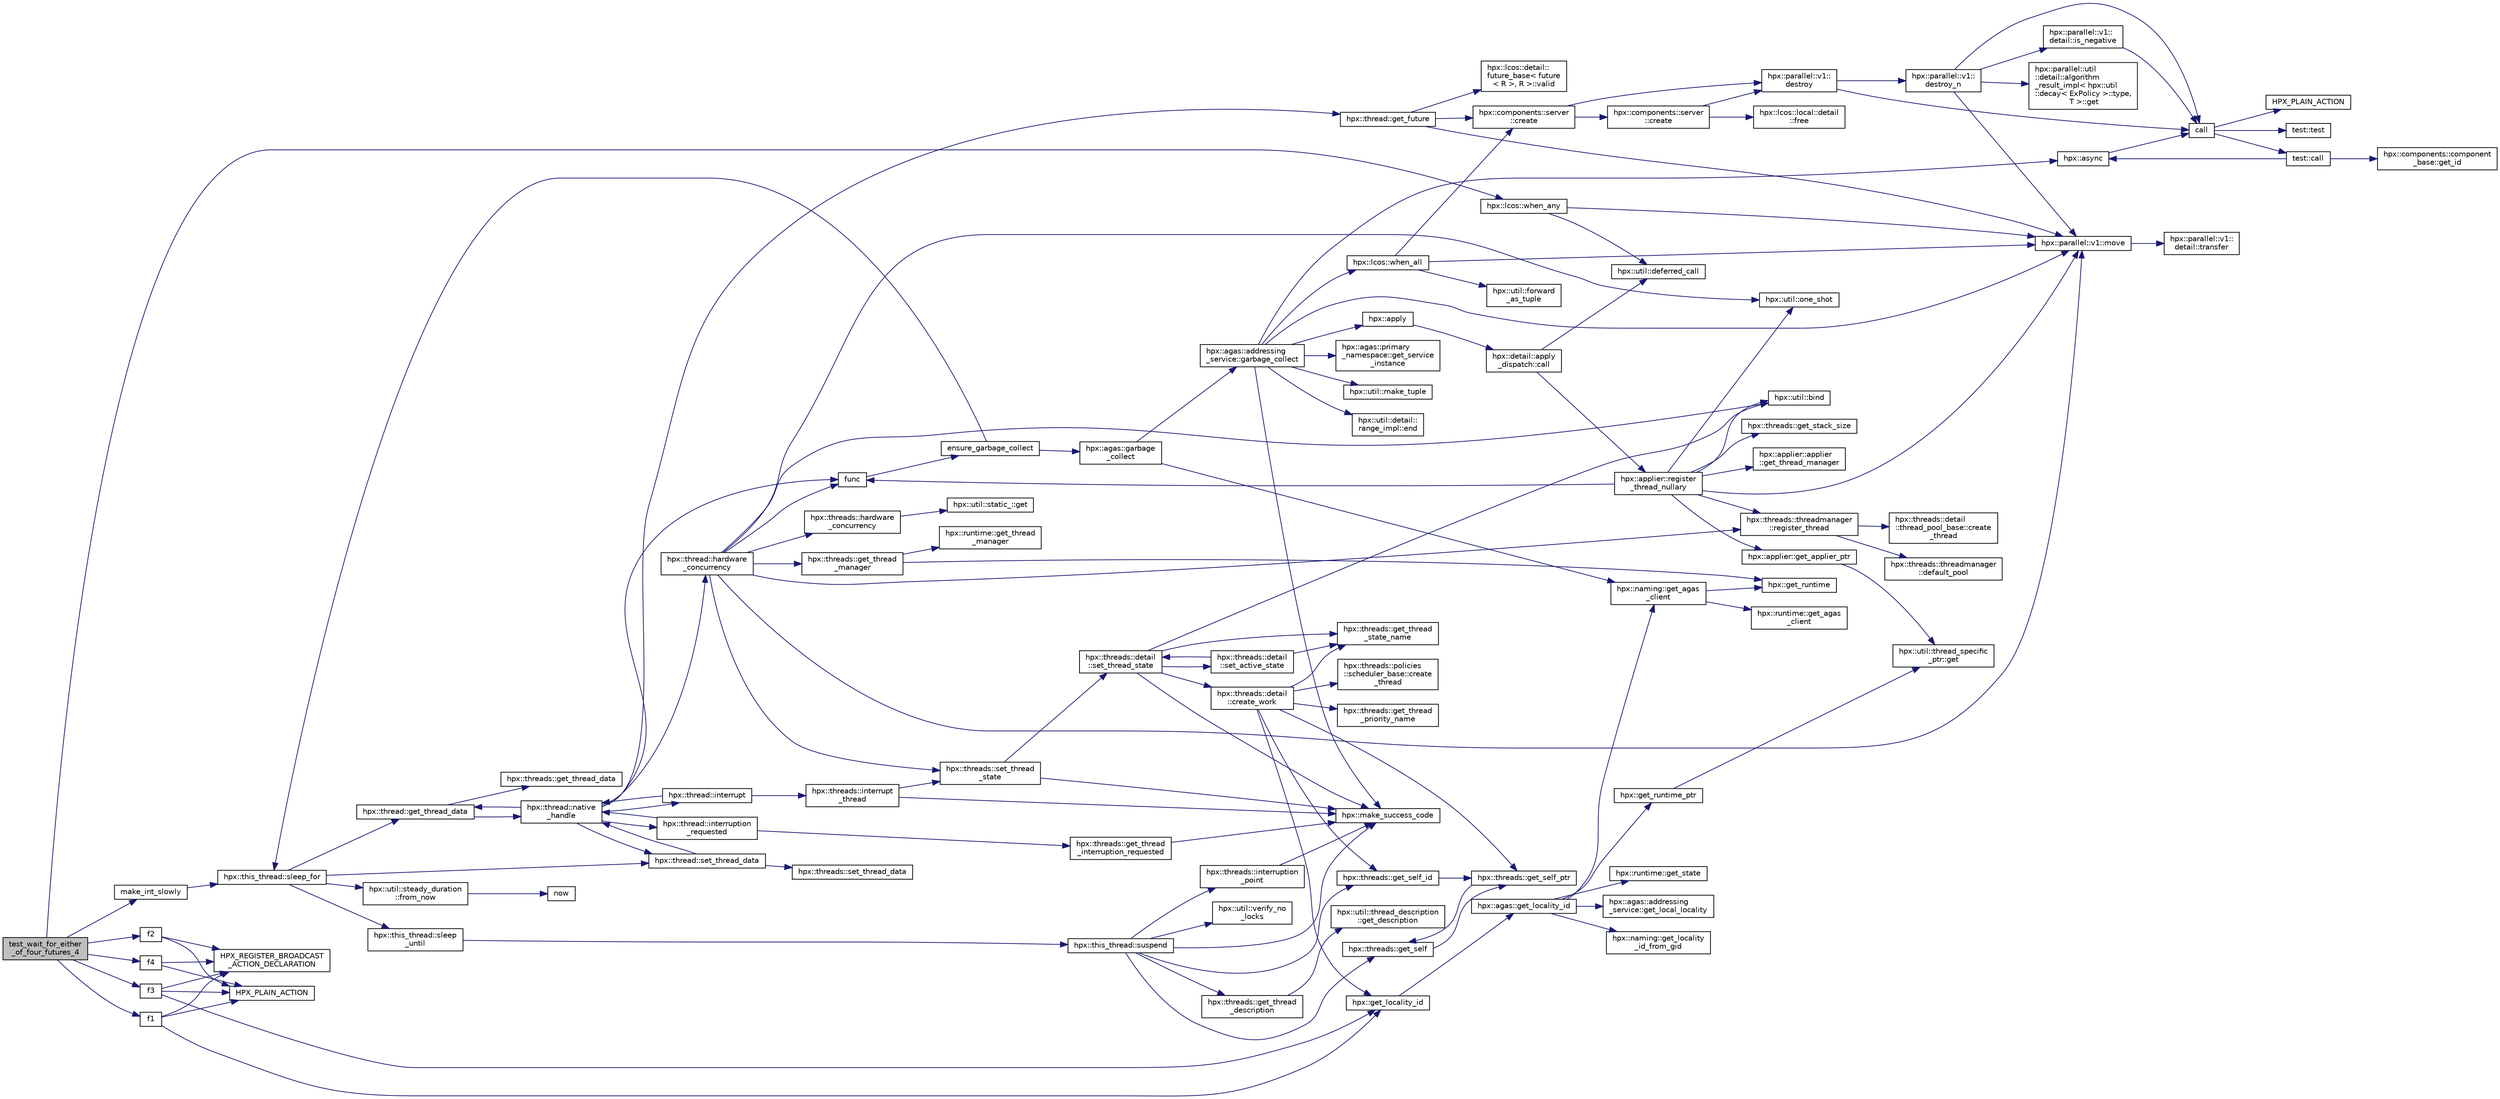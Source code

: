 digraph "test_wait_for_either_of_four_futures_4"
{
  edge [fontname="Helvetica",fontsize="10",labelfontname="Helvetica",labelfontsize="10"];
  node [fontname="Helvetica",fontsize="10",shape=record];
  rankdir="LR";
  Node1939 [label="test_wait_for_either\l_of_four_futures_4",height=0.2,width=0.4,color="black", fillcolor="grey75", style="filled", fontcolor="black"];
  Node1939 -> Node1940 [color="midnightblue",fontsize="10",style="solid",fontname="Helvetica"];
  Node1940 [label="make_int_slowly",height=0.2,width=0.4,color="black", fillcolor="white", style="filled",URL="$d3/d69/shared__future_8cpp.html#a705c7614d231fc70ec236f627c8287f1"];
  Node1940 -> Node1941 [color="midnightblue",fontsize="10",style="solid",fontname="Helvetica"];
  Node1941 [label="hpx::this_thread::sleep_for",height=0.2,width=0.4,color="black", fillcolor="white", style="filled",URL="$d9/d52/namespacehpx_1_1this__thread.html#afc042a5a5fa52eef2d1d177a343435cf"];
  Node1941 -> Node1942 [color="midnightblue",fontsize="10",style="solid",fontname="Helvetica"];
  Node1942 [label="hpx::this_thread::sleep\l_until",height=0.2,width=0.4,color="black", fillcolor="white", style="filled",URL="$d9/d52/namespacehpx_1_1this__thread.html#ae12a853980115b23ff0ab8ca06622658"];
  Node1942 -> Node1943 [color="midnightblue",fontsize="10",style="solid",fontname="Helvetica"];
  Node1943 [label="hpx::this_thread::suspend",height=0.2,width=0.4,color="black", fillcolor="white", style="filled",URL="$d9/d52/namespacehpx_1_1this__thread.html#aca220026fb3014c0881d129fe31c0073"];
  Node1943 -> Node1944 [color="midnightblue",fontsize="10",style="solid",fontname="Helvetica"];
  Node1944 [label="hpx::threads::get_self",height=0.2,width=0.4,color="black", fillcolor="white", style="filled",URL="$d7/d28/namespacehpx_1_1threads.html#a07daf4d6d29233f20d66d41ab7b5b8e8"];
  Node1944 -> Node1945 [color="midnightblue",fontsize="10",style="solid",fontname="Helvetica"];
  Node1945 [label="hpx::threads::get_self_ptr",height=0.2,width=0.4,color="black", fillcolor="white", style="filled",URL="$d7/d28/namespacehpx_1_1threads.html#a22877ae347ad884cde3a51397dad6c53"];
  Node1945 -> Node1944 [color="midnightblue",fontsize="10",style="solid",fontname="Helvetica"];
  Node1943 -> Node1946 [color="midnightblue",fontsize="10",style="solid",fontname="Helvetica"];
  Node1946 [label="hpx::threads::get_self_id",height=0.2,width=0.4,color="black", fillcolor="white", style="filled",URL="$d7/d28/namespacehpx_1_1threads.html#afafe0f900b9fac3d4ed3c747625c1cfe"];
  Node1946 -> Node1945 [color="midnightblue",fontsize="10",style="solid",fontname="Helvetica"];
  Node1943 -> Node1947 [color="midnightblue",fontsize="10",style="solid",fontname="Helvetica"];
  Node1947 [label="hpx::threads::interruption\l_point",height=0.2,width=0.4,color="black", fillcolor="white", style="filled",URL="$d7/d28/namespacehpx_1_1threads.html#ada6ec56a12b050707311d8c628089059"];
  Node1947 -> Node1948 [color="midnightblue",fontsize="10",style="solid",fontname="Helvetica"];
  Node1948 [label="hpx::make_success_code",height=0.2,width=0.4,color="black", fillcolor="white", style="filled",URL="$d8/d83/namespacehpx.html#a0e8512a8f49e2a6c8185061181419d8f",tooltip="Returns error_code(hpx::success, \"success\", mode). "];
  Node1943 -> Node1949 [color="midnightblue",fontsize="10",style="solid",fontname="Helvetica"];
  Node1949 [label="hpx::util::verify_no\l_locks",height=0.2,width=0.4,color="black", fillcolor="white", style="filled",URL="$df/dad/namespacehpx_1_1util.html#ae0e1837ee6f09b79b26c2e788d2e9fc9"];
  Node1943 -> Node1950 [color="midnightblue",fontsize="10",style="solid",fontname="Helvetica"];
  Node1950 [label="hpx::threads::get_thread\l_description",height=0.2,width=0.4,color="black", fillcolor="white", style="filled",URL="$d7/d28/namespacehpx_1_1threads.html#a42fc18a7a680f4e8bc633a4b4c956701"];
  Node1950 -> Node1951 [color="midnightblue",fontsize="10",style="solid",fontname="Helvetica"];
  Node1951 [label="hpx::util::thread_description\l::get_description",height=0.2,width=0.4,color="black", fillcolor="white", style="filled",URL="$df/d9e/structhpx_1_1util_1_1thread__description.html#a8c834e14eca6eb228188022577f9f952"];
  Node1943 -> Node1948 [color="midnightblue",fontsize="10",style="solid",fontname="Helvetica"];
  Node1941 -> Node1952 [color="midnightblue",fontsize="10",style="solid",fontname="Helvetica"];
  Node1952 [label="hpx::util::steady_duration\l::from_now",height=0.2,width=0.4,color="black", fillcolor="white", style="filled",URL="$d9/d4f/classhpx_1_1util_1_1steady__duration.html#a0132206d767cd0f7395507b40111a153"];
  Node1952 -> Node1953 [color="midnightblue",fontsize="10",style="solid",fontname="Helvetica"];
  Node1953 [label="now",height=0.2,width=0.4,color="black", fillcolor="white", style="filled",URL="$de/db3/1d__stencil__1__omp_8cpp.html#a89e9667753dccfac455bd37a7a3a7b16"];
  Node1941 -> Node1954 [color="midnightblue",fontsize="10",style="solid",fontname="Helvetica"];
  Node1954 [label="hpx::thread::get_thread_data",height=0.2,width=0.4,color="black", fillcolor="white", style="filled",URL="$de/d9b/classhpx_1_1thread.html#a4535ef82cec3b953d2c941d20e3e3904"];
  Node1954 -> Node1955 [color="midnightblue",fontsize="10",style="solid",fontname="Helvetica"];
  Node1955 [label="hpx::threads::get_thread_data",height=0.2,width=0.4,color="black", fillcolor="white", style="filled",URL="$d7/d28/namespacehpx_1_1threads.html#a8737931ff6303807225f735b2b384ae4"];
  Node1954 -> Node1956 [color="midnightblue",fontsize="10",style="solid",fontname="Helvetica"];
  Node1956 [label="hpx::thread::native\l_handle",height=0.2,width=0.4,color="black", fillcolor="white", style="filled",URL="$de/d9b/classhpx_1_1thread.html#acf48190d264ab64c1c4ec99d0b421b5a"];
  Node1956 -> Node1957 [color="midnightblue",fontsize="10",style="solid",fontname="Helvetica"];
  Node1957 [label="hpx::thread::hardware\l_concurrency",height=0.2,width=0.4,color="black", fillcolor="white", style="filled",URL="$de/d9b/classhpx_1_1thread.html#a8e4fff210e02485ba493bc3a2a956c03"];
  Node1957 -> Node1958 [color="midnightblue",fontsize="10",style="solid",fontname="Helvetica"];
  Node1958 [label="hpx::threads::hardware\l_concurrency",height=0.2,width=0.4,color="black", fillcolor="white", style="filled",URL="$d7/d28/namespacehpx_1_1threads.html#aa8752a235478d2ad7b5ac467b63ab527"];
  Node1958 -> Node1959 [color="midnightblue",fontsize="10",style="solid",fontname="Helvetica"];
  Node1959 [label="hpx::util::static_::get",height=0.2,width=0.4,color="black", fillcolor="white", style="filled",URL="$d3/dbb/structhpx_1_1util_1_1static__.html#a2967c633948a3bf17a3b5405ef5a8318"];
  Node1957 -> Node1960 [color="midnightblue",fontsize="10",style="solid",fontname="Helvetica"];
  Node1960 [label="func",height=0.2,width=0.4,color="black", fillcolor="white", style="filled",URL="$d8/dfd/id__type__ref__counting__1032_8cpp.html#ab811b86ea5107ffb3351fcaa29d2c652"];
  Node1960 -> Node1961 [color="midnightblue",fontsize="10",style="solid",fontname="Helvetica"];
  Node1961 [label="ensure_garbage_collect",height=0.2,width=0.4,color="black", fillcolor="white", style="filled",URL="$d8/dfd/id__type__ref__counting__1032_8cpp.html#a5264b94bf7c262ac0e521fb290d476d5"];
  Node1961 -> Node1941 [color="midnightblue",fontsize="10",style="solid",fontname="Helvetica"];
  Node1961 -> Node1962 [color="midnightblue",fontsize="10",style="solid",fontname="Helvetica"];
  Node1962 [label="hpx::agas::garbage\l_collect",height=0.2,width=0.4,color="black", fillcolor="white", style="filled",URL="$dc/d54/namespacehpx_1_1agas.html#a951337adc4f9bd6df00a50737468e911"];
  Node1962 -> Node1963 [color="midnightblue",fontsize="10",style="solid",fontname="Helvetica"];
  Node1963 [label="hpx::naming::get_agas\l_client",height=0.2,width=0.4,color="black", fillcolor="white", style="filled",URL="$d4/dc9/namespacehpx_1_1naming.html#a0408fffd5d34b620712a801b0ae3b032"];
  Node1963 -> Node1964 [color="midnightblue",fontsize="10",style="solid",fontname="Helvetica"];
  Node1964 [label="hpx::get_runtime",height=0.2,width=0.4,color="black", fillcolor="white", style="filled",URL="$d8/d83/namespacehpx.html#aef902cc6c7dd3b9fbadf34d1e850a070"];
  Node1963 -> Node1965 [color="midnightblue",fontsize="10",style="solid",fontname="Helvetica"];
  Node1965 [label="hpx::runtime::get_agas\l_client",height=0.2,width=0.4,color="black", fillcolor="white", style="filled",URL="$d0/d7b/classhpx_1_1runtime.html#aeb5dddd30d6b9861669af8ad44d1a96a"];
  Node1962 -> Node1966 [color="midnightblue",fontsize="10",style="solid",fontname="Helvetica"];
  Node1966 [label="hpx::agas::addressing\l_service::garbage_collect",height=0.2,width=0.4,color="black", fillcolor="white", style="filled",URL="$db/d58/structhpx_1_1agas_1_1addressing__service.html#a87dcae0eacf6e62d5103ebf516d86f63"];
  Node1966 -> Node1948 [color="midnightblue",fontsize="10",style="solid",fontname="Helvetica"];
  Node1966 -> Node1967 [color="midnightblue",fontsize="10",style="solid",fontname="Helvetica"];
  Node1967 [label="hpx::agas::primary\l_namespace::get_service\l_instance",height=0.2,width=0.4,color="black", fillcolor="white", style="filled",URL="$d1/d43/structhpx_1_1agas_1_1primary__namespace.html#a7630ff0f30ff8c23b13b4672c5350e2e"];
  Node1966 -> Node1968 [color="midnightblue",fontsize="10",style="solid",fontname="Helvetica"];
  Node1968 [label="hpx::util::make_tuple",height=0.2,width=0.4,color="black", fillcolor="white", style="filled",URL="$df/dad/namespacehpx_1_1util.html#a06fa74211a987d208e013f400a9f5328"];
  Node1966 -> Node1969 [color="midnightblue",fontsize="10",style="solid",fontname="Helvetica"];
  Node1969 [label="hpx::util::detail::\lrange_impl::end",height=0.2,width=0.4,color="black", fillcolor="white", style="filled",URL="$d4/d4a/namespacehpx_1_1util_1_1detail_1_1range__impl.html#afb2ea48b0902f52ee4d8b764807b4316"];
  Node1966 -> Node1970 [color="midnightblue",fontsize="10",style="solid",fontname="Helvetica"];
  Node1970 [label="hpx::apply",height=0.2,width=0.4,color="black", fillcolor="white", style="filled",URL="$d8/d83/namespacehpx.html#aa87762f0db0731d385f3fdfdb25d59fc"];
  Node1970 -> Node1971 [color="midnightblue",fontsize="10",style="solid",fontname="Helvetica"];
  Node1971 [label="hpx::detail::apply\l_dispatch::call",height=0.2,width=0.4,color="black", fillcolor="white", style="filled",URL="$db/de8/structhpx_1_1detail_1_1apply__dispatch.html#a0755fab16d281e74bcff0f8045be9459"];
  Node1971 -> Node1972 [color="midnightblue",fontsize="10",style="solid",fontname="Helvetica"];
  Node1972 [label="hpx::applier::register\l_thread_nullary",height=0.2,width=0.4,color="black", fillcolor="white", style="filled",URL="$d8/dcb/namespacehpx_1_1applier.html#a401cd1145927e58d74d1eb52aaccd936"];
  Node1972 -> Node1973 [color="midnightblue",fontsize="10",style="solid",fontname="Helvetica"];
  Node1973 [label="hpx::applier::get_applier_ptr",height=0.2,width=0.4,color="black", fillcolor="white", style="filled",URL="$d8/dcb/namespacehpx_1_1applier.html#a617483cf2b77ad3a0aa428ade7b35299"];
  Node1973 -> Node1974 [color="midnightblue",fontsize="10",style="solid",fontname="Helvetica"];
  Node1974 [label="hpx::util::thread_specific\l_ptr::get",height=0.2,width=0.4,color="black", fillcolor="white", style="filled",URL="$d4/d4c/structhpx_1_1util_1_1thread__specific__ptr.html#a3b27d8520710478aa41d1f74206bdba9"];
  Node1972 -> Node1960 [color="midnightblue",fontsize="10",style="solid",fontname="Helvetica"];
  Node1972 -> Node1975 [color="midnightblue",fontsize="10",style="solid",fontname="Helvetica"];
  Node1975 [label="hpx::util::bind",height=0.2,width=0.4,color="black", fillcolor="white", style="filled",URL="$df/dad/namespacehpx_1_1util.html#ad844caedf82a0173d6909d910c3e48c6"];
  Node1972 -> Node1976 [color="midnightblue",fontsize="10",style="solid",fontname="Helvetica"];
  Node1976 [label="hpx::util::one_shot",height=0.2,width=0.4,color="black", fillcolor="white", style="filled",URL="$df/dad/namespacehpx_1_1util.html#a273e61be42a72415291e0ec0a4f28c7a"];
  Node1972 -> Node1977 [color="midnightblue",fontsize="10",style="solid",fontname="Helvetica"];
  Node1977 [label="hpx::parallel::v1::move",height=0.2,width=0.4,color="black", fillcolor="white", style="filled",URL="$db/db9/namespacehpx_1_1parallel_1_1v1.html#aa7c4ede081ce786c9d1eb1adff495cfc"];
  Node1977 -> Node1978 [color="midnightblue",fontsize="10",style="solid",fontname="Helvetica"];
  Node1978 [label="hpx::parallel::v1::\ldetail::transfer",height=0.2,width=0.4,color="black", fillcolor="white", style="filled",URL="$d2/ddd/namespacehpx_1_1parallel_1_1v1_1_1detail.html#ab1b56a05e1885ca7cc7ffa1804dd2f3c"];
  Node1972 -> Node1979 [color="midnightblue",fontsize="10",style="solid",fontname="Helvetica"];
  Node1979 [label="hpx::threads::get_stack_size",height=0.2,width=0.4,color="black", fillcolor="white", style="filled",URL="$d7/d28/namespacehpx_1_1threads.html#af597241b3c2785150be206737ca04aa6",tooltip="The get_stack_size function is part of the thread related API. It. "];
  Node1972 -> Node1980 [color="midnightblue",fontsize="10",style="solid",fontname="Helvetica"];
  Node1980 [label="hpx::applier::applier\l::get_thread_manager",height=0.2,width=0.4,color="black", fillcolor="white", style="filled",URL="$da/dcb/classhpx_1_1applier_1_1applier.html#acc36d583973701e573be39da97bba866",tooltip="Access the thread-manager instance associated with this applier. "];
  Node1972 -> Node1981 [color="midnightblue",fontsize="10",style="solid",fontname="Helvetica"];
  Node1981 [label="hpx::threads::threadmanager\l::register_thread",height=0.2,width=0.4,color="black", fillcolor="white", style="filled",URL="$d5/daa/classhpx_1_1threads_1_1threadmanager.html#a7f79c7578e08a60ca45eb276ce8133d8"];
  Node1981 -> Node1982 [color="midnightblue",fontsize="10",style="solid",fontname="Helvetica"];
  Node1982 [label="hpx::threads::threadmanager\l::default_pool",height=0.2,width=0.4,color="black", fillcolor="white", style="filled",URL="$d5/daa/classhpx_1_1threads_1_1threadmanager.html#a851f067d03b5dd1c5e6a9a6a841e05df"];
  Node1981 -> Node1983 [color="midnightblue",fontsize="10",style="solid",fontname="Helvetica"];
  Node1983 [label="hpx::threads::detail\l::thread_pool_base::create\l_thread",height=0.2,width=0.4,color="black", fillcolor="white", style="filled",URL="$de/dae/classhpx_1_1threads_1_1detail_1_1thread__pool__base.html#ad35d3779eef6f4528e62a26d71b34b34"];
  Node1971 -> Node1984 [color="midnightblue",fontsize="10",style="solid",fontname="Helvetica"];
  Node1984 [label="hpx::util::deferred_call",height=0.2,width=0.4,color="black", fillcolor="white", style="filled",URL="$df/dad/namespacehpx_1_1util.html#acdded623c658a7a3436f7e76bc9d881c"];
  Node1966 -> Node1977 [color="midnightblue",fontsize="10",style="solid",fontname="Helvetica"];
  Node1966 -> Node1985 [color="midnightblue",fontsize="10",style="solid",fontname="Helvetica"];
  Node1985 [label="hpx::async",height=0.2,width=0.4,color="black", fillcolor="white", style="filled",URL="$d8/d83/namespacehpx.html#acb7d8e37b73b823956ce144f9a57eaa4"];
  Node1985 -> Node1986 [color="midnightblue",fontsize="10",style="solid",fontname="Helvetica"];
  Node1986 [label="call",height=0.2,width=0.4,color="black", fillcolor="white", style="filled",URL="$d2/d67/promise__1620_8cpp.html#a58357f0b82bc761e1d0b9091ed563a70"];
  Node1986 -> Node1987 [color="midnightblue",fontsize="10",style="solid",fontname="Helvetica"];
  Node1987 [label="test::test",height=0.2,width=0.4,color="black", fillcolor="white", style="filled",URL="$d8/d89/structtest.html#ab42d5ece712d716b04cb3f686f297a26"];
  Node1986 -> Node1988 [color="midnightblue",fontsize="10",style="solid",fontname="Helvetica"];
  Node1988 [label="HPX_PLAIN_ACTION",height=0.2,width=0.4,color="black", fillcolor="white", style="filled",URL="$d2/d67/promise__1620_8cpp.html#ab96aab827a4b1fcaf66cfe0ba83fef23"];
  Node1986 -> Node1989 [color="midnightblue",fontsize="10",style="solid",fontname="Helvetica"];
  Node1989 [label="test::call",height=0.2,width=0.4,color="black", fillcolor="white", style="filled",URL="$d8/d89/structtest.html#aeb29e7ed6518b9426ccf1344c52620ae"];
  Node1989 -> Node1985 [color="midnightblue",fontsize="10",style="solid",fontname="Helvetica"];
  Node1989 -> Node1990 [color="midnightblue",fontsize="10",style="solid",fontname="Helvetica"];
  Node1990 [label="hpx::components::component\l_base::get_id",height=0.2,width=0.4,color="black", fillcolor="white", style="filled",URL="$d2/de6/classhpx_1_1components_1_1component__base.html#a4c8fd93514039bdf01c48d66d82b19cd"];
  Node1966 -> Node1991 [color="midnightblue",fontsize="10",style="solid",fontname="Helvetica"];
  Node1991 [label="hpx::lcos::when_all",height=0.2,width=0.4,color="black", fillcolor="white", style="filled",URL="$d2/dc9/namespacehpx_1_1lcos.html#a1a6fb024d8690923fb185d5aee204d54"];
  Node1991 -> Node1992 [color="midnightblue",fontsize="10",style="solid",fontname="Helvetica"];
  Node1992 [label="hpx::util::forward\l_as_tuple",height=0.2,width=0.4,color="black", fillcolor="white", style="filled",URL="$df/dad/namespacehpx_1_1util.html#ab7c31e3f24c3302a4f67b6735a6fa597"];
  Node1991 -> Node1977 [color="midnightblue",fontsize="10",style="solid",fontname="Helvetica"];
  Node1991 -> Node1993 [color="midnightblue",fontsize="10",style="solid",fontname="Helvetica"];
  Node1993 [label="hpx::components::server\l::create",height=0.2,width=0.4,color="black", fillcolor="white", style="filled",URL="$d2/da2/namespacehpx_1_1components_1_1server.html#ac776c89f3d68ceb910e8cee9fa937ab4",tooltip="Create arrays of components using their default constructor. "];
  Node1993 -> Node1994 [color="midnightblue",fontsize="10",style="solid",fontname="Helvetica"];
  Node1994 [label="hpx::components::server\l::create",height=0.2,width=0.4,color="black", fillcolor="white", style="filled",URL="$d2/da2/namespacehpx_1_1components_1_1server.html#a77d26de181c97b444565e230577981bd"];
  Node1994 -> Node1995 [color="midnightblue",fontsize="10",style="solid",fontname="Helvetica"];
  Node1995 [label="hpx::lcos::local::detail\l::free",height=0.2,width=0.4,color="black", fillcolor="white", style="filled",URL="$d4/dcb/namespacehpx_1_1lcos_1_1local_1_1detail.html#a55a940f019734e9bb045dc123cd80e48"];
  Node1994 -> Node1996 [color="midnightblue",fontsize="10",style="solid",fontname="Helvetica"];
  Node1996 [label="hpx::parallel::v1::\ldestroy",height=0.2,width=0.4,color="black", fillcolor="white", style="filled",URL="$db/db9/namespacehpx_1_1parallel_1_1v1.html#acf303558375048e8a7cc9a2c2e09477f"];
  Node1996 -> Node1986 [color="midnightblue",fontsize="10",style="solid",fontname="Helvetica"];
  Node1996 -> Node1997 [color="midnightblue",fontsize="10",style="solid",fontname="Helvetica"];
  Node1997 [label="hpx::parallel::v1::\ldestroy_n",height=0.2,width=0.4,color="black", fillcolor="white", style="filled",URL="$db/db9/namespacehpx_1_1parallel_1_1v1.html#a71d0691132a300690163f5636bcd5bd3"];
  Node1997 -> Node1998 [color="midnightblue",fontsize="10",style="solid",fontname="Helvetica"];
  Node1998 [label="hpx::parallel::v1::\ldetail::is_negative",height=0.2,width=0.4,color="black", fillcolor="white", style="filled",URL="$d2/ddd/namespacehpx_1_1parallel_1_1v1_1_1detail.html#adf2e40fc4b20ad0fd442ee3118a4d527"];
  Node1998 -> Node1986 [color="midnightblue",fontsize="10",style="solid",fontname="Helvetica"];
  Node1997 -> Node1999 [color="midnightblue",fontsize="10",style="solid",fontname="Helvetica"];
  Node1999 [label="hpx::parallel::util\l::detail::algorithm\l_result_impl\< hpx::util\l::decay\< ExPolicy \>::type,\l T \>::get",height=0.2,width=0.4,color="black", fillcolor="white", style="filled",URL="$d2/d42/structhpx_1_1parallel_1_1util_1_1detail_1_1algorithm__result__impl.html#ab5b051e8ec74eff5e0e62fd63f5d377e"];
  Node1997 -> Node1977 [color="midnightblue",fontsize="10",style="solid",fontname="Helvetica"];
  Node1997 -> Node1986 [color="midnightblue",fontsize="10",style="solid",fontname="Helvetica"];
  Node1993 -> Node1996 [color="midnightblue",fontsize="10",style="solid",fontname="Helvetica"];
  Node1957 -> Node1975 [color="midnightblue",fontsize="10",style="solid",fontname="Helvetica"];
  Node1957 -> Node1976 [color="midnightblue",fontsize="10",style="solid",fontname="Helvetica"];
  Node1957 -> Node1977 [color="midnightblue",fontsize="10",style="solid",fontname="Helvetica"];
  Node1957 -> Node2000 [color="midnightblue",fontsize="10",style="solid",fontname="Helvetica"];
  Node2000 [label="hpx::threads::get_thread\l_manager",height=0.2,width=0.4,color="black", fillcolor="white", style="filled",URL="$d7/d28/namespacehpx_1_1threads.html#a076973c3a53beadde7d967e22c4f6cce"];
  Node2000 -> Node1964 [color="midnightblue",fontsize="10",style="solid",fontname="Helvetica"];
  Node2000 -> Node2001 [color="midnightblue",fontsize="10",style="solid",fontname="Helvetica"];
  Node2001 [label="hpx::runtime::get_thread\l_manager",height=0.2,width=0.4,color="black", fillcolor="white", style="filled",URL="$d0/d7b/classhpx_1_1runtime.html#a865b12d57fcd44a8d3dda3e35414f563"];
  Node1957 -> Node1981 [color="midnightblue",fontsize="10",style="solid",fontname="Helvetica"];
  Node1957 -> Node2002 [color="midnightblue",fontsize="10",style="solid",fontname="Helvetica"];
  Node2002 [label="hpx::threads::set_thread\l_state",height=0.2,width=0.4,color="black", fillcolor="white", style="filled",URL="$d7/d28/namespacehpx_1_1threads.html#ac0690ad16ad778bcc79dcd727cc33025",tooltip="Set the thread state of the thread referenced by the thread_id id. "];
  Node2002 -> Node1948 [color="midnightblue",fontsize="10",style="solid",fontname="Helvetica"];
  Node2002 -> Node2003 [color="midnightblue",fontsize="10",style="solid",fontname="Helvetica"];
  Node2003 [label="hpx::threads::detail\l::set_thread_state",height=0.2,width=0.4,color="black", fillcolor="white", style="filled",URL="$d2/dd1/namespacehpx_1_1threads_1_1detail.html#af85ddc854c4a149bf1738eb1b111b9ab"];
  Node2003 -> Node2004 [color="midnightblue",fontsize="10",style="solid",fontname="Helvetica"];
  Node2004 [label="hpx::threads::get_thread\l_state_name",height=0.2,width=0.4,color="black", fillcolor="white", style="filled",URL="$d7/d28/namespacehpx_1_1threads.html#a26f91ea8d2195f165c033241c5cd11db"];
  Node2003 -> Node1948 [color="midnightblue",fontsize="10",style="solid",fontname="Helvetica"];
  Node2003 -> Node1975 [color="midnightblue",fontsize="10",style="solid",fontname="Helvetica"];
  Node2003 -> Node2005 [color="midnightblue",fontsize="10",style="solid",fontname="Helvetica"];
  Node2005 [label="hpx::threads::detail\l::set_active_state",height=0.2,width=0.4,color="black", fillcolor="white", style="filled",URL="$d2/dd1/namespacehpx_1_1threads_1_1detail.html#a45884a5bf04ad66a4f259231a3947e76"];
  Node2005 -> Node2004 [color="midnightblue",fontsize="10",style="solid",fontname="Helvetica"];
  Node2005 -> Node2003 [color="midnightblue",fontsize="10",style="solid",fontname="Helvetica"];
  Node2003 -> Node2006 [color="midnightblue",fontsize="10",style="solid",fontname="Helvetica"];
  Node2006 [label="hpx::threads::detail\l::create_work",height=0.2,width=0.4,color="black", fillcolor="white", style="filled",URL="$d2/dd1/namespacehpx_1_1threads_1_1detail.html#ae22384a3c1b1a1940032fad068fb54b1"];
  Node2006 -> Node2004 [color="midnightblue",fontsize="10",style="solid",fontname="Helvetica"];
  Node2006 -> Node2007 [color="midnightblue",fontsize="10",style="solid",fontname="Helvetica"];
  Node2007 [label="hpx::threads::get_thread\l_priority_name",height=0.2,width=0.4,color="black", fillcolor="white", style="filled",URL="$d7/d28/namespacehpx_1_1threads.html#a9c6b2fec0c1cf5b06ff83ce756ca6d42"];
  Node2006 -> Node1945 [color="midnightblue",fontsize="10",style="solid",fontname="Helvetica"];
  Node2006 -> Node1946 [color="midnightblue",fontsize="10",style="solid",fontname="Helvetica"];
  Node2006 -> Node2008 [color="midnightblue",fontsize="10",style="solid",fontname="Helvetica"];
  Node2008 [label="hpx::get_locality_id",height=0.2,width=0.4,color="black", fillcolor="white", style="filled",URL="$d8/d83/namespacehpx.html#a158d7c54a657bb364c1704033010697b",tooltip="Return the number of the locality this function is being called from. "];
  Node2008 -> Node2009 [color="midnightblue",fontsize="10",style="solid",fontname="Helvetica"];
  Node2009 [label="hpx::agas::get_locality_id",height=0.2,width=0.4,color="black", fillcolor="white", style="filled",URL="$dc/d54/namespacehpx_1_1agas.html#a491cc2ddecdf0f1a9129900caa6a4d3e"];
  Node2009 -> Node2010 [color="midnightblue",fontsize="10",style="solid",fontname="Helvetica"];
  Node2010 [label="hpx::get_runtime_ptr",height=0.2,width=0.4,color="black", fillcolor="white", style="filled",URL="$d8/d83/namespacehpx.html#af29daf2bb3e01b4d6495a1742b6cce64"];
  Node2010 -> Node1974 [color="midnightblue",fontsize="10",style="solid",fontname="Helvetica"];
  Node2009 -> Node2011 [color="midnightblue",fontsize="10",style="solid",fontname="Helvetica"];
  Node2011 [label="hpx::runtime::get_state",height=0.2,width=0.4,color="black", fillcolor="white", style="filled",URL="$d0/d7b/classhpx_1_1runtime.html#ab405f80e060dac95d624520f38b0524c"];
  Node2009 -> Node1963 [color="midnightblue",fontsize="10",style="solid",fontname="Helvetica"];
  Node2009 -> Node2012 [color="midnightblue",fontsize="10",style="solid",fontname="Helvetica"];
  Node2012 [label="hpx::agas::addressing\l_service::get_local_locality",height=0.2,width=0.4,color="black", fillcolor="white", style="filled",URL="$db/d58/structhpx_1_1agas_1_1addressing__service.html#ab52c19a37c2a7a006c6c15f90ad0539c"];
  Node2009 -> Node2013 [color="midnightblue",fontsize="10",style="solid",fontname="Helvetica"];
  Node2013 [label="hpx::naming::get_locality\l_id_from_gid",height=0.2,width=0.4,color="black", fillcolor="white", style="filled",URL="$d4/dc9/namespacehpx_1_1naming.html#a7fd43037784560bd04fda9b49e33529f"];
  Node2006 -> Node2014 [color="midnightblue",fontsize="10",style="solid",fontname="Helvetica"];
  Node2014 [label="hpx::threads::policies\l::scheduler_base::create\l_thread",height=0.2,width=0.4,color="black", fillcolor="white", style="filled",URL="$dd/d7e/structhpx_1_1threads_1_1policies_1_1scheduler__base.html#ad3b05cd7f363cc8e8410ce368c3794e0"];
  Node1956 -> Node2015 [color="midnightblue",fontsize="10",style="solid",fontname="Helvetica"];
  Node2015 [label="hpx::thread::interrupt",height=0.2,width=0.4,color="black", fillcolor="white", style="filled",URL="$de/d9b/classhpx_1_1thread.html#ac34d0d033aa743c476a79dbc2e1a8a39"];
  Node2015 -> Node2016 [color="midnightblue",fontsize="10",style="solid",fontname="Helvetica"];
  Node2016 [label="hpx::threads::interrupt\l_thread",height=0.2,width=0.4,color="black", fillcolor="white", style="filled",URL="$d7/d28/namespacehpx_1_1threads.html#a6bdda1a2aab61b9b13d274b5155d7e73"];
  Node2016 -> Node1948 [color="midnightblue",fontsize="10",style="solid",fontname="Helvetica"];
  Node2016 -> Node2002 [color="midnightblue",fontsize="10",style="solid",fontname="Helvetica"];
  Node2015 -> Node1956 [color="midnightblue",fontsize="10",style="solid",fontname="Helvetica"];
  Node1956 -> Node2017 [color="midnightblue",fontsize="10",style="solid",fontname="Helvetica"];
  Node2017 [label="hpx::thread::interruption\l_requested",height=0.2,width=0.4,color="black", fillcolor="white", style="filled",URL="$de/d9b/classhpx_1_1thread.html#a33276bb4c20bbb0b1978944e18ef71b8"];
  Node2017 -> Node2018 [color="midnightblue",fontsize="10",style="solid",fontname="Helvetica"];
  Node2018 [label="hpx::threads::get_thread\l_interruption_requested",height=0.2,width=0.4,color="black", fillcolor="white", style="filled",URL="$d7/d28/namespacehpx_1_1threads.html#ae64a7fdb8b5c8bac7be0c8282672a03b"];
  Node2018 -> Node1948 [color="midnightblue",fontsize="10",style="solid",fontname="Helvetica"];
  Node2017 -> Node1956 [color="midnightblue",fontsize="10",style="solid",fontname="Helvetica"];
  Node1956 -> Node2019 [color="midnightblue",fontsize="10",style="solid",fontname="Helvetica"];
  Node2019 [label="hpx::thread::get_future",height=0.2,width=0.4,color="black", fillcolor="white", style="filled",URL="$de/d9b/classhpx_1_1thread.html#a87fdb0d8da826366fc190ed224900a64"];
  Node2019 -> Node2020 [color="midnightblue",fontsize="10",style="solid",fontname="Helvetica"];
  Node2020 [label="hpx::lcos::detail::\lfuture_base\< future\l\< R \>, R \>::valid",height=0.2,width=0.4,color="black", fillcolor="white", style="filled",URL="$d5/dd7/classhpx_1_1lcos_1_1detail_1_1future__base.html#aaf7beb7374815614363033bd96573e75"];
  Node2019 -> Node1993 [color="midnightblue",fontsize="10",style="solid",fontname="Helvetica"];
  Node2019 -> Node1977 [color="midnightblue",fontsize="10",style="solid",fontname="Helvetica"];
  Node1956 -> Node1954 [color="midnightblue",fontsize="10",style="solid",fontname="Helvetica"];
  Node1956 -> Node2021 [color="midnightblue",fontsize="10",style="solid",fontname="Helvetica"];
  Node2021 [label="hpx::thread::set_thread_data",height=0.2,width=0.4,color="black", fillcolor="white", style="filled",URL="$de/d9b/classhpx_1_1thread.html#a7317a3cf5251f3b33c990449570d4cea"];
  Node2021 -> Node2022 [color="midnightblue",fontsize="10",style="solid",fontname="Helvetica"];
  Node2022 [label="hpx::threads::set_thread_data",height=0.2,width=0.4,color="black", fillcolor="white", style="filled",URL="$d7/d28/namespacehpx_1_1threads.html#a00a625acc149fce3ae38e4340454acf7"];
  Node2021 -> Node1956 [color="midnightblue",fontsize="10",style="solid",fontname="Helvetica"];
  Node1956 -> Node1960 [color="midnightblue",fontsize="10",style="solid",fontname="Helvetica"];
  Node1941 -> Node2021 [color="midnightblue",fontsize="10",style="solid",fontname="Helvetica"];
  Node1939 -> Node2023 [color="midnightblue",fontsize="10",style="solid",fontname="Helvetica"];
  Node2023 [label="f1",height=0.2,width=0.4,color="black", fillcolor="white", style="filled",URL="$d8/d8b/broadcast_8cpp.html#a1751fbd41f2529b84514a9dbd767959a"];
  Node2023 -> Node2008 [color="midnightblue",fontsize="10",style="solid",fontname="Helvetica"];
  Node2023 -> Node2024 [color="midnightblue",fontsize="10",style="solid",fontname="Helvetica"];
  Node2024 [label="HPX_PLAIN_ACTION",height=0.2,width=0.4,color="black", fillcolor="white", style="filled",URL="$d8/d8b/broadcast_8cpp.html#a19685a0394ce6a99351f7a679f6eeefc"];
  Node2023 -> Node2025 [color="midnightblue",fontsize="10",style="solid",fontname="Helvetica"];
  Node2025 [label="HPX_REGISTER_BROADCAST\l_ACTION_DECLARATION",height=0.2,width=0.4,color="black", fillcolor="white", style="filled",URL="$d7/d38/addressing__service_8cpp.html#a573d764d9cb34eec46a4bdffcf07875f"];
  Node1939 -> Node2026 [color="midnightblue",fontsize="10",style="solid",fontname="Helvetica"];
  Node2026 [label="f2",height=0.2,width=0.4,color="black", fillcolor="white", style="filled",URL="$d8/d8b/broadcast_8cpp.html#a90b718127ae383af9c1b52fb8d5e1166"];
  Node2026 -> Node2024 [color="midnightblue",fontsize="10",style="solid",fontname="Helvetica"];
  Node2026 -> Node2025 [color="midnightblue",fontsize="10",style="solid",fontname="Helvetica"];
  Node1939 -> Node2027 [color="midnightblue",fontsize="10",style="solid",fontname="Helvetica"];
  Node2027 [label="f3",height=0.2,width=0.4,color="black", fillcolor="white", style="filled",URL="$d8/d8b/broadcast_8cpp.html#a9bac347cb7dd97427ecd2dd58525b646"];
  Node2027 -> Node2008 [color="midnightblue",fontsize="10",style="solid",fontname="Helvetica"];
  Node2027 -> Node2024 [color="midnightblue",fontsize="10",style="solid",fontname="Helvetica"];
  Node2027 -> Node2025 [color="midnightblue",fontsize="10",style="solid",fontname="Helvetica"];
  Node1939 -> Node2028 [color="midnightblue",fontsize="10",style="solid",fontname="Helvetica"];
  Node2028 [label="f4",height=0.2,width=0.4,color="black", fillcolor="white", style="filled",URL="$d8/d8b/broadcast_8cpp.html#a5b236ab98826d39f84ab55740c192155"];
  Node2028 -> Node2024 [color="midnightblue",fontsize="10",style="solid",fontname="Helvetica"];
  Node2028 -> Node2025 [color="midnightblue",fontsize="10",style="solid",fontname="Helvetica"];
  Node1939 -> Node2029 [color="midnightblue",fontsize="10",style="solid",fontname="Helvetica"];
  Node2029 [label="hpx::lcos::when_any",height=0.2,width=0.4,color="black", fillcolor="white", style="filled",URL="$d2/dc9/namespacehpx_1_1lcos.html#a7153aebe3b8b8da116190c6bcff567b1"];
  Node2029 -> Node1977 [color="midnightblue",fontsize="10",style="solid",fontname="Helvetica"];
  Node2029 -> Node1984 [color="midnightblue",fontsize="10",style="solid",fontname="Helvetica"];
}
